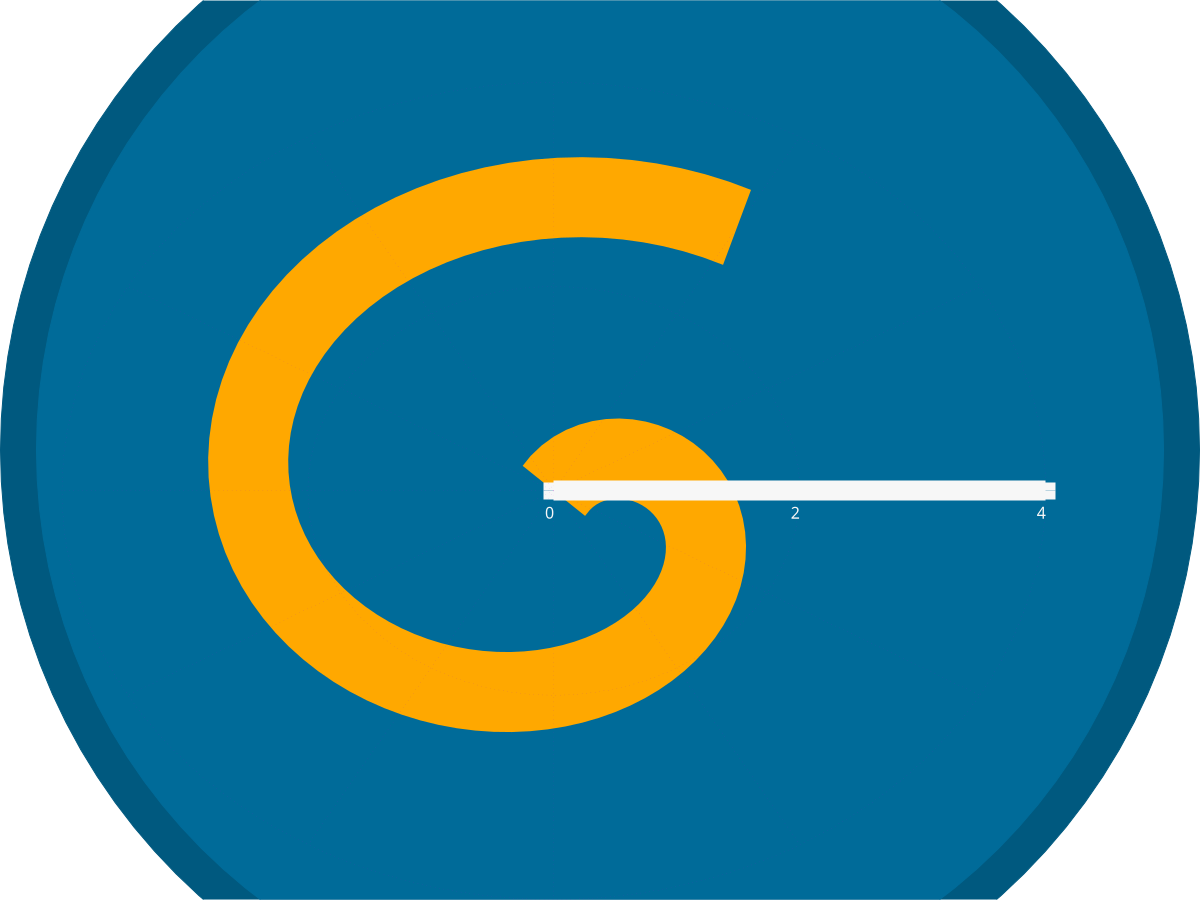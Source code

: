 #!/usr/bin/env gnuplot

# vim: set tabstop=4 shiftwidth=4 expandtab filetype=gnuplot:

# Output to png 512x512px file:
set terminal pngcairo transparent rounded size 512,512 font ",55"
set output "Logo.png"

# Remove unnecessary stuff:
set margins 0,0,0,0
unset border
unset xtics
unset ytics

# Setup colors:
AC  = '#f7f7f7'
FG  = hsv2rgb(0.11, 1, 1.0)
BGC = hsv2rgb(0.55, 1, 0.5)
BGF = hsv2rgb(0.55, 1, 0.6)

# Background circle:
set style fill solid
set object circle center graph 0.5,0.5 size graph 0.50  behind fillcolor rgb BGC
set object circle center graph 0.5,0.5 size graph 0.47 behind fillcolor rgb BGF

# Tic marks:
set border linecolor rgb AC linewidth 20
set rtics axis 2 textcolor rgb AC right
set grid rtics front polar linecolor BGF linewidth 0

# Plot spiral:
set polar
set rrange [0:4]
set xrange [-4.5:5.25]
set yrange [-4.0:4.80]

offset = pi / 3
rot(t) = abs(pi*2 - (t - offset))
plot [offset:offset+pi*2] log(rot(t)+1)*1.5 linecolor rgb FG linewidth 80 notitle

# ***** end of source *****
